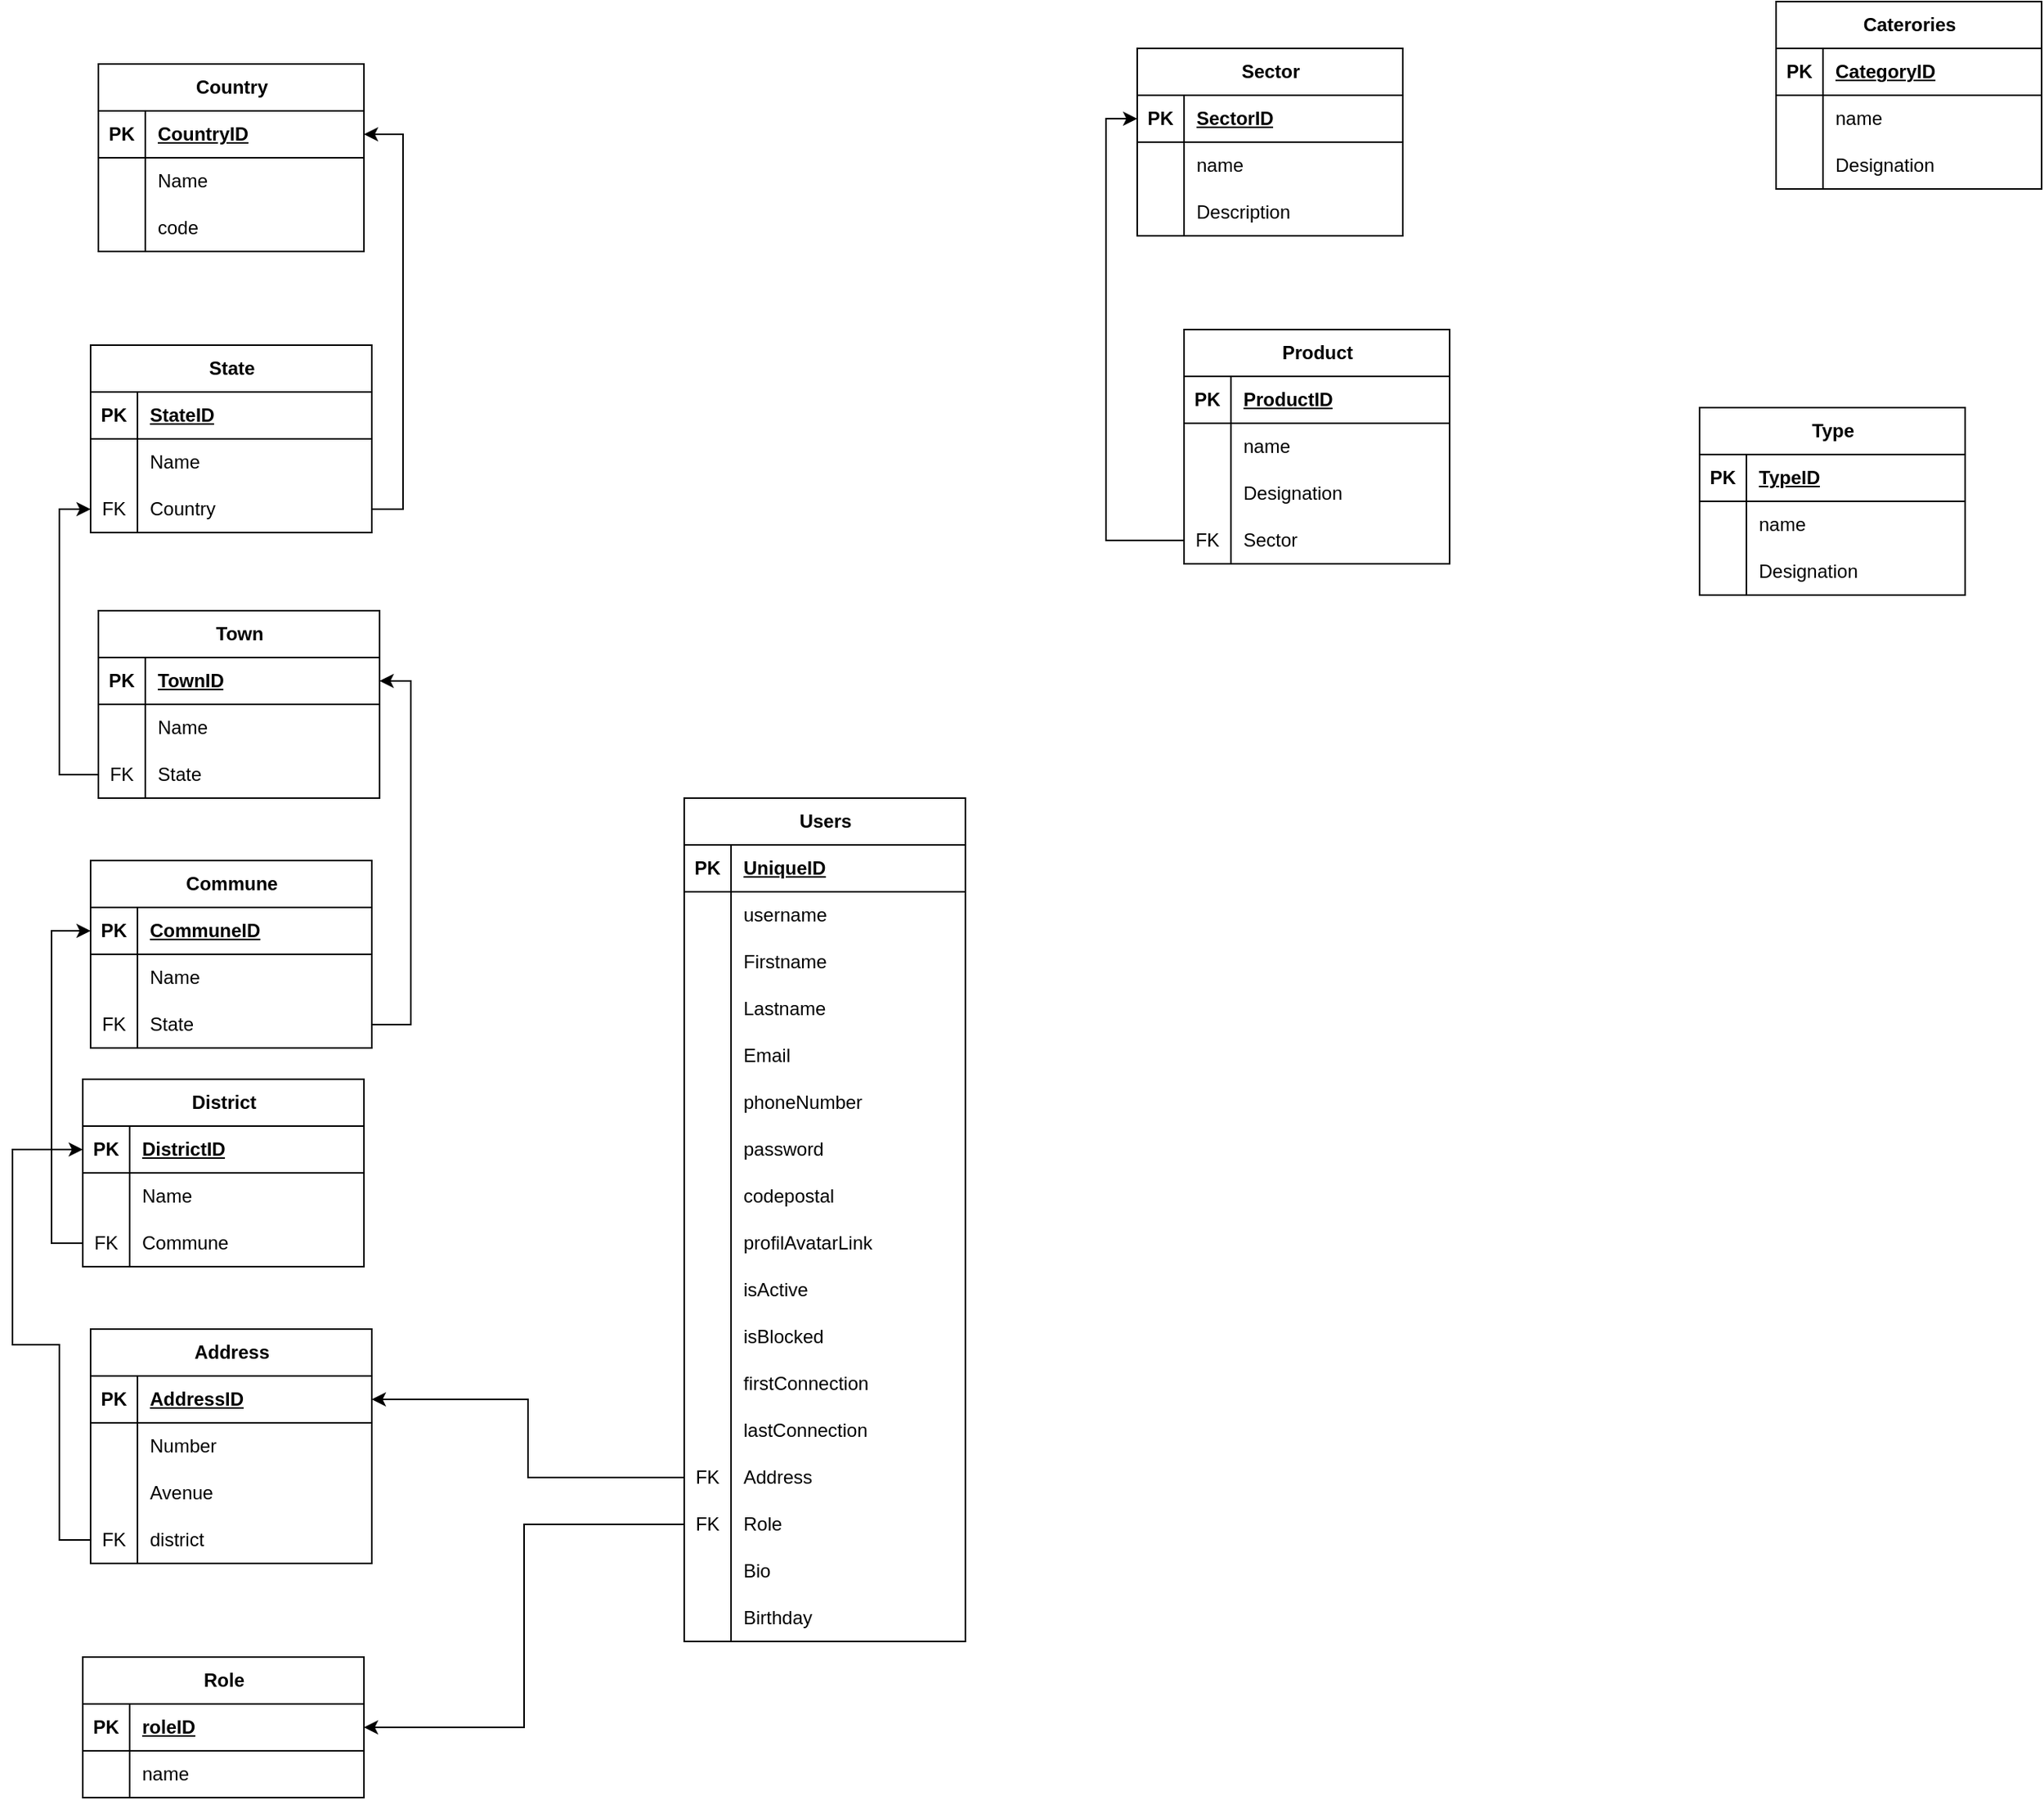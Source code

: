 <mxfile version="22.1.12" type="github">
  <diagram name="Page-1" id="rtUFlgmCZg6gaVqTagTw">
    <mxGraphModel dx="1434" dy="1625" grid="1" gridSize="10" guides="1" tooltips="1" connect="1" arrows="1" fold="1" page="1" pageScale="1" pageWidth="1169" pageHeight="827" math="0" shadow="0">
      <root>
        <mxCell id="0" />
        <mxCell id="1" parent="0" />
        <mxCell id="0Kdqc8ZGxMmMRfWZSK4I-1" value="Users" style="shape=table;startSize=30;container=1;collapsible=1;childLayout=tableLayout;fixedRows=1;rowLines=0;fontStyle=1;align=center;resizeLast=1;html=1;" parent="1" vertex="1">
          <mxGeometry x="470" y="210" width="180" height="540" as="geometry" />
        </mxCell>
        <mxCell id="0Kdqc8ZGxMmMRfWZSK4I-2" value="" style="shape=tableRow;horizontal=0;startSize=0;swimlaneHead=0;swimlaneBody=0;fillColor=none;collapsible=0;dropTarget=0;points=[[0,0.5],[1,0.5]];portConstraint=eastwest;top=0;left=0;right=0;bottom=1;" parent="0Kdqc8ZGxMmMRfWZSK4I-1" vertex="1">
          <mxGeometry y="30" width="180" height="30" as="geometry" />
        </mxCell>
        <mxCell id="0Kdqc8ZGxMmMRfWZSK4I-3" value="PK" style="shape=partialRectangle;connectable=0;fillColor=none;top=0;left=0;bottom=0;right=0;fontStyle=1;overflow=hidden;whiteSpace=wrap;html=1;" parent="0Kdqc8ZGxMmMRfWZSK4I-2" vertex="1">
          <mxGeometry width="30" height="30" as="geometry">
            <mxRectangle width="30" height="30" as="alternateBounds" />
          </mxGeometry>
        </mxCell>
        <mxCell id="0Kdqc8ZGxMmMRfWZSK4I-4" value="UniqueID" style="shape=partialRectangle;connectable=0;fillColor=none;top=0;left=0;bottom=0;right=0;align=left;spacingLeft=6;fontStyle=5;overflow=hidden;whiteSpace=wrap;html=1;" parent="0Kdqc8ZGxMmMRfWZSK4I-2" vertex="1">
          <mxGeometry x="30" width="150" height="30" as="geometry">
            <mxRectangle width="150" height="30" as="alternateBounds" />
          </mxGeometry>
        </mxCell>
        <mxCell id="0Kdqc8ZGxMmMRfWZSK4I-5" value="" style="shape=tableRow;horizontal=0;startSize=0;swimlaneHead=0;swimlaneBody=0;fillColor=none;collapsible=0;dropTarget=0;points=[[0,0.5],[1,0.5]];portConstraint=eastwest;top=0;left=0;right=0;bottom=0;" parent="0Kdqc8ZGxMmMRfWZSK4I-1" vertex="1">
          <mxGeometry y="60" width="180" height="30" as="geometry" />
        </mxCell>
        <mxCell id="0Kdqc8ZGxMmMRfWZSK4I-6" value="" style="shape=partialRectangle;connectable=0;fillColor=none;top=0;left=0;bottom=0;right=0;editable=1;overflow=hidden;whiteSpace=wrap;html=1;" parent="0Kdqc8ZGxMmMRfWZSK4I-5" vertex="1">
          <mxGeometry width="30" height="30" as="geometry">
            <mxRectangle width="30" height="30" as="alternateBounds" />
          </mxGeometry>
        </mxCell>
        <mxCell id="0Kdqc8ZGxMmMRfWZSK4I-7" value="username" style="shape=partialRectangle;connectable=0;fillColor=none;top=0;left=0;bottom=0;right=0;align=left;spacingLeft=6;overflow=hidden;whiteSpace=wrap;html=1;" parent="0Kdqc8ZGxMmMRfWZSK4I-5" vertex="1">
          <mxGeometry x="30" width="150" height="30" as="geometry">
            <mxRectangle width="150" height="30" as="alternateBounds" />
          </mxGeometry>
        </mxCell>
        <mxCell id="0Kdqc8ZGxMmMRfWZSK4I-8" value="" style="shape=tableRow;horizontal=0;startSize=0;swimlaneHead=0;swimlaneBody=0;fillColor=none;collapsible=0;dropTarget=0;points=[[0,0.5],[1,0.5]];portConstraint=eastwest;top=0;left=0;right=0;bottom=0;" parent="0Kdqc8ZGxMmMRfWZSK4I-1" vertex="1">
          <mxGeometry y="90" width="180" height="30" as="geometry" />
        </mxCell>
        <mxCell id="0Kdqc8ZGxMmMRfWZSK4I-9" value="" style="shape=partialRectangle;connectable=0;fillColor=none;top=0;left=0;bottom=0;right=0;editable=1;overflow=hidden;whiteSpace=wrap;html=1;" parent="0Kdqc8ZGxMmMRfWZSK4I-8" vertex="1">
          <mxGeometry width="30" height="30" as="geometry">
            <mxRectangle width="30" height="30" as="alternateBounds" />
          </mxGeometry>
        </mxCell>
        <mxCell id="0Kdqc8ZGxMmMRfWZSK4I-10" value="Firstname" style="shape=partialRectangle;connectable=0;fillColor=none;top=0;left=0;bottom=0;right=0;align=left;spacingLeft=6;overflow=hidden;whiteSpace=wrap;html=1;" parent="0Kdqc8ZGxMmMRfWZSK4I-8" vertex="1">
          <mxGeometry x="30" width="150" height="30" as="geometry">
            <mxRectangle width="150" height="30" as="alternateBounds" />
          </mxGeometry>
        </mxCell>
        <mxCell id="0Kdqc8ZGxMmMRfWZSK4I-11" value="" style="shape=tableRow;horizontal=0;startSize=0;swimlaneHead=0;swimlaneBody=0;fillColor=none;collapsible=0;dropTarget=0;points=[[0,0.5],[1,0.5]];portConstraint=eastwest;top=0;left=0;right=0;bottom=0;" parent="0Kdqc8ZGxMmMRfWZSK4I-1" vertex="1">
          <mxGeometry y="120" width="180" height="30" as="geometry" />
        </mxCell>
        <mxCell id="0Kdqc8ZGxMmMRfWZSK4I-12" value="" style="shape=partialRectangle;connectable=0;fillColor=none;top=0;left=0;bottom=0;right=0;editable=1;overflow=hidden;whiteSpace=wrap;html=1;" parent="0Kdqc8ZGxMmMRfWZSK4I-11" vertex="1">
          <mxGeometry width="30" height="30" as="geometry">
            <mxRectangle width="30" height="30" as="alternateBounds" />
          </mxGeometry>
        </mxCell>
        <mxCell id="0Kdqc8ZGxMmMRfWZSK4I-13" value="Lastname" style="shape=partialRectangle;connectable=0;fillColor=none;top=0;left=0;bottom=0;right=0;align=left;spacingLeft=6;overflow=hidden;whiteSpace=wrap;html=1;" parent="0Kdqc8ZGxMmMRfWZSK4I-11" vertex="1">
          <mxGeometry x="30" width="150" height="30" as="geometry">
            <mxRectangle width="150" height="30" as="alternateBounds" />
          </mxGeometry>
        </mxCell>
        <mxCell id="0Kdqc8ZGxMmMRfWZSK4I-78" value="" style="shape=tableRow;horizontal=0;startSize=0;swimlaneHead=0;swimlaneBody=0;fillColor=none;collapsible=0;dropTarget=0;points=[[0,0.5],[1,0.5]];portConstraint=eastwest;top=0;left=0;right=0;bottom=0;" parent="0Kdqc8ZGxMmMRfWZSK4I-1" vertex="1">
          <mxGeometry y="150" width="180" height="30" as="geometry" />
        </mxCell>
        <mxCell id="0Kdqc8ZGxMmMRfWZSK4I-79" value="" style="shape=partialRectangle;connectable=0;fillColor=none;top=0;left=0;bottom=0;right=0;editable=1;overflow=hidden;whiteSpace=wrap;html=1;" parent="0Kdqc8ZGxMmMRfWZSK4I-78" vertex="1">
          <mxGeometry width="30" height="30" as="geometry">
            <mxRectangle width="30" height="30" as="alternateBounds" />
          </mxGeometry>
        </mxCell>
        <mxCell id="0Kdqc8ZGxMmMRfWZSK4I-80" value="Email" style="shape=partialRectangle;connectable=0;fillColor=none;top=0;left=0;bottom=0;right=0;align=left;spacingLeft=6;overflow=hidden;whiteSpace=wrap;html=1;" parent="0Kdqc8ZGxMmMRfWZSK4I-78" vertex="1">
          <mxGeometry x="30" width="150" height="30" as="geometry">
            <mxRectangle width="150" height="30" as="alternateBounds" />
          </mxGeometry>
        </mxCell>
        <mxCell id="0Kdqc8ZGxMmMRfWZSK4I-81" value="" style="shape=tableRow;horizontal=0;startSize=0;swimlaneHead=0;swimlaneBody=0;fillColor=none;collapsible=0;dropTarget=0;points=[[0,0.5],[1,0.5]];portConstraint=eastwest;top=0;left=0;right=0;bottom=0;" parent="0Kdqc8ZGxMmMRfWZSK4I-1" vertex="1">
          <mxGeometry y="180" width="180" height="30" as="geometry" />
        </mxCell>
        <mxCell id="0Kdqc8ZGxMmMRfWZSK4I-82" value="" style="shape=partialRectangle;connectable=0;fillColor=none;top=0;left=0;bottom=0;right=0;editable=1;overflow=hidden;whiteSpace=wrap;html=1;" parent="0Kdqc8ZGxMmMRfWZSK4I-81" vertex="1">
          <mxGeometry width="30" height="30" as="geometry">
            <mxRectangle width="30" height="30" as="alternateBounds" />
          </mxGeometry>
        </mxCell>
        <mxCell id="0Kdqc8ZGxMmMRfWZSK4I-83" value="phoneNumber" style="shape=partialRectangle;connectable=0;fillColor=none;top=0;left=0;bottom=0;right=0;align=left;spacingLeft=6;overflow=hidden;whiteSpace=wrap;html=1;" parent="0Kdqc8ZGxMmMRfWZSK4I-81" vertex="1">
          <mxGeometry x="30" width="150" height="30" as="geometry">
            <mxRectangle width="150" height="30" as="alternateBounds" />
          </mxGeometry>
        </mxCell>
        <mxCell id="0Kdqc8ZGxMmMRfWZSK4I-84" value="" style="shape=tableRow;horizontal=0;startSize=0;swimlaneHead=0;swimlaneBody=0;fillColor=none;collapsible=0;dropTarget=0;points=[[0,0.5],[1,0.5]];portConstraint=eastwest;top=0;left=0;right=0;bottom=0;" parent="0Kdqc8ZGxMmMRfWZSK4I-1" vertex="1">
          <mxGeometry y="210" width="180" height="30" as="geometry" />
        </mxCell>
        <mxCell id="0Kdqc8ZGxMmMRfWZSK4I-85" value="" style="shape=partialRectangle;connectable=0;fillColor=none;top=0;left=0;bottom=0;right=0;editable=1;overflow=hidden;whiteSpace=wrap;html=1;" parent="0Kdqc8ZGxMmMRfWZSK4I-84" vertex="1">
          <mxGeometry width="30" height="30" as="geometry">
            <mxRectangle width="30" height="30" as="alternateBounds" />
          </mxGeometry>
        </mxCell>
        <mxCell id="0Kdqc8ZGxMmMRfWZSK4I-86" value="password" style="shape=partialRectangle;connectable=0;fillColor=none;top=0;left=0;bottom=0;right=0;align=left;spacingLeft=6;overflow=hidden;whiteSpace=wrap;html=1;" parent="0Kdqc8ZGxMmMRfWZSK4I-84" vertex="1">
          <mxGeometry x="30" width="150" height="30" as="geometry">
            <mxRectangle width="150" height="30" as="alternateBounds" />
          </mxGeometry>
        </mxCell>
        <mxCell id="0Kdqc8ZGxMmMRfWZSK4I-87" value="" style="shape=tableRow;horizontal=0;startSize=0;swimlaneHead=0;swimlaneBody=0;fillColor=none;collapsible=0;dropTarget=0;points=[[0,0.5],[1,0.5]];portConstraint=eastwest;top=0;left=0;right=0;bottom=0;" parent="0Kdqc8ZGxMmMRfWZSK4I-1" vertex="1">
          <mxGeometry y="240" width="180" height="30" as="geometry" />
        </mxCell>
        <mxCell id="0Kdqc8ZGxMmMRfWZSK4I-88" value="" style="shape=partialRectangle;connectable=0;fillColor=none;top=0;left=0;bottom=0;right=0;editable=1;overflow=hidden;whiteSpace=wrap;html=1;" parent="0Kdqc8ZGxMmMRfWZSK4I-87" vertex="1">
          <mxGeometry width="30" height="30" as="geometry">
            <mxRectangle width="30" height="30" as="alternateBounds" />
          </mxGeometry>
        </mxCell>
        <mxCell id="0Kdqc8ZGxMmMRfWZSK4I-89" value="codepostal" style="shape=partialRectangle;connectable=0;fillColor=none;top=0;left=0;bottom=0;right=0;align=left;spacingLeft=6;overflow=hidden;whiteSpace=wrap;html=1;" parent="0Kdqc8ZGxMmMRfWZSK4I-87" vertex="1">
          <mxGeometry x="30" width="150" height="30" as="geometry">
            <mxRectangle width="150" height="30" as="alternateBounds" />
          </mxGeometry>
        </mxCell>
        <mxCell id="0Kdqc8ZGxMmMRfWZSK4I-90" value="" style="shape=tableRow;horizontal=0;startSize=0;swimlaneHead=0;swimlaneBody=0;fillColor=none;collapsible=0;dropTarget=0;points=[[0,0.5],[1,0.5]];portConstraint=eastwest;top=0;left=0;right=0;bottom=0;" parent="0Kdqc8ZGxMmMRfWZSK4I-1" vertex="1">
          <mxGeometry y="270" width="180" height="30" as="geometry" />
        </mxCell>
        <mxCell id="0Kdqc8ZGxMmMRfWZSK4I-91" value="" style="shape=partialRectangle;connectable=0;fillColor=none;top=0;left=0;bottom=0;right=0;editable=1;overflow=hidden;whiteSpace=wrap;html=1;" parent="0Kdqc8ZGxMmMRfWZSK4I-90" vertex="1">
          <mxGeometry width="30" height="30" as="geometry">
            <mxRectangle width="30" height="30" as="alternateBounds" />
          </mxGeometry>
        </mxCell>
        <mxCell id="0Kdqc8ZGxMmMRfWZSK4I-92" value="profilAvatarLink" style="shape=partialRectangle;connectable=0;fillColor=none;top=0;left=0;bottom=0;right=0;align=left;spacingLeft=6;overflow=hidden;whiteSpace=wrap;html=1;" parent="0Kdqc8ZGxMmMRfWZSK4I-90" vertex="1">
          <mxGeometry x="30" width="150" height="30" as="geometry">
            <mxRectangle width="150" height="30" as="alternateBounds" />
          </mxGeometry>
        </mxCell>
        <mxCell id="0Kdqc8ZGxMmMRfWZSK4I-93" value="" style="shape=tableRow;horizontal=0;startSize=0;swimlaneHead=0;swimlaneBody=0;fillColor=none;collapsible=0;dropTarget=0;points=[[0,0.5],[1,0.5]];portConstraint=eastwest;top=0;left=0;right=0;bottom=0;" parent="0Kdqc8ZGxMmMRfWZSK4I-1" vertex="1">
          <mxGeometry y="300" width="180" height="30" as="geometry" />
        </mxCell>
        <mxCell id="0Kdqc8ZGxMmMRfWZSK4I-94" value="" style="shape=partialRectangle;connectable=0;fillColor=none;top=0;left=0;bottom=0;right=0;editable=1;overflow=hidden;whiteSpace=wrap;html=1;" parent="0Kdqc8ZGxMmMRfWZSK4I-93" vertex="1">
          <mxGeometry width="30" height="30" as="geometry">
            <mxRectangle width="30" height="30" as="alternateBounds" />
          </mxGeometry>
        </mxCell>
        <mxCell id="0Kdqc8ZGxMmMRfWZSK4I-95" value="isActive" style="shape=partialRectangle;connectable=0;fillColor=none;top=0;left=0;bottom=0;right=0;align=left;spacingLeft=6;overflow=hidden;whiteSpace=wrap;html=1;" parent="0Kdqc8ZGxMmMRfWZSK4I-93" vertex="1">
          <mxGeometry x="30" width="150" height="30" as="geometry">
            <mxRectangle width="150" height="30" as="alternateBounds" />
          </mxGeometry>
        </mxCell>
        <mxCell id="0Kdqc8ZGxMmMRfWZSK4I-96" value="" style="shape=tableRow;horizontal=0;startSize=0;swimlaneHead=0;swimlaneBody=0;fillColor=none;collapsible=0;dropTarget=0;points=[[0,0.5],[1,0.5]];portConstraint=eastwest;top=0;left=0;right=0;bottom=0;" parent="0Kdqc8ZGxMmMRfWZSK4I-1" vertex="1">
          <mxGeometry y="330" width="180" height="30" as="geometry" />
        </mxCell>
        <mxCell id="0Kdqc8ZGxMmMRfWZSK4I-97" value="" style="shape=partialRectangle;connectable=0;fillColor=none;top=0;left=0;bottom=0;right=0;editable=1;overflow=hidden;whiteSpace=wrap;html=1;" parent="0Kdqc8ZGxMmMRfWZSK4I-96" vertex="1">
          <mxGeometry width="30" height="30" as="geometry">
            <mxRectangle width="30" height="30" as="alternateBounds" />
          </mxGeometry>
        </mxCell>
        <mxCell id="0Kdqc8ZGxMmMRfWZSK4I-98" value="isBlocked" style="shape=partialRectangle;connectable=0;fillColor=none;top=0;left=0;bottom=0;right=0;align=left;spacingLeft=6;overflow=hidden;whiteSpace=wrap;html=1;" parent="0Kdqc8ZGxMmMRfWZSK4I-96" vertex="1">
          <mxGeometry x="30" width="150" height="30" as="geometry">
            <mxRectangle width="150" height="30" as="alternateBounds" />
          </mxGeometry>
        </mxCell>
        <mxCell id="0Kdqc8ZGxMmMRfWZSK4I-99" value="" style="shape=tableRow;horizontal=0;startSize=0;swimlaneHead=0;swimlaneBody=0;fillColor=none;collapsible=0;dropTarget=0;points=[[0,0.5],[1,0.5]];portConstraint=eastwest;top=0;left=0;right=0;bottom=0;" parent="0Kdqc8ZGxMmMRfWZSK4I-1" vertex="1">
          <mxGeometry y="360" width="180" height="30" as="geometry" />
        </mxCell>
        <mxCell id="0Kdqc8ZGxMmMRfWZSK4I-100" value="" style="shape=partialRectangle;connectable=0;fillColor=none;top=0;left=0;bottom=0;right=0;editable=1;overflow=hidden;whiteSpace=wrap;html=1;" parent="0Kdqc8ZGxMmMRfWZSK4I-99" vertex="1">
          <mxGeometry width="30" height="30" as="geometry">
            <mxRectangle width="30" height="30" as="alternateBounds" />
          </mxGeometry>
        </mxCell>
        <mxCell id="0Kdqc8ZGxMmMRfWZSK4I-101" value="firstConnection" style="shape=partialRectangle;connectable=0;fillColor=none;top=0;left=0;bottom=0;right=0;align=left;spacingLeft=6;overflow=hidden;whiteSpace=wrap;html=1;" parent="0Kdqc8ZGxMmMRfWZSK4I-99" vertex="1">
          <mxGeometry x="30" width="150" height="30" as="geometry">
            <mxRectangle width="150" height="30" as="alternateBounds" />
          </mxGeometry>
        </mxCell>
        <mxCell id="0Kdqc8ZGxMmMRfWZSK4I-118" value="" style="shape=tableRow;horizontal=0;startSize=0;swimlaneHead=0;swimlaneBody=0;fillColor=none;collapsible=0;dropTarget=0;points=[[0,0.5],[1,0.5]];portConstraint=eastwest;top=0;left=0;right=0;bottom=0;" parent="0Kdqc8ZGxMmMRfWZSK4I-1" vertex="1">
          <mxGeometry y="390" width="180" height="30" as="geometry" />
        </mxCell>
        <mxCell id="0Kdqc8ZGxMmMRfWZSK4I-119" value="" style="shape=partialRectangle;connectable=0;fillColor=none;top=0;left=0;bottom=0;right=0;editable=1;overflow=hidden;whiteSpace=wrap;html=1;" parent="0Kdqc8ZGxMmMRfWZSK4I-118" vertex="1">
          <mxGeometry width="30" height="30" as="geometry">
            <mxRectangle width="30" height="30" as="alternateBounds" />
          </mxGeometry>
        </mxCell>
        <mxCell id="0Kdqc8ZGxMmMRfWZSK4I-120" value="lastConnection" style="shape=partialRectangle;connectable=0;fillColor=none;top=0;left=0;bottom=0;right=0;align=left;spacingLeft=6;overflow=hidden;whiteSpace=wrap;html=1;" parent="0Kdqc8ZGxMmMRfWZSK4I-118" vertex="1">
          <mxGeometry x="30" width="150" height="30" as="geometry">
            <mxRectangle width="150" height="30" as="alternateBounds" />
          </mxGeometry>
        </mxCell>
        <mxCell id="0Kdqc8ZGxMmMRfWZSK4I-121" value="" style="shape=tableRow;horizontal=0;startSize=0;swimlaneHead=0;swimlaneBody=0;fillColor=none;collapsible=0;dropTarget=0;points=[[0,0.5],[1,0.5]];portConstraint=eastwest;top=0;left=0;right=0;bottom=0;" parent="0Kdqc8ZGxMmMRfWZSK4I-1" vertex="1">
          <mxGeometry y="420" width="180" height="30" as="geometry" />
        </mxCell>
        <mxCell id="0Kdqc8ZGxMmMRfWZSK4I-122" value="FK" style="shape=partialRectangle;connectable=0;fillColor=none;top=0;left=0;bottom=0;right=0;editable=1;overflow=hidden;whiteSpace=wrap;html=1;" parent="0Kdqc8ZGxMmMRfWZSK4I-121" vertex="1">
          <mxGeometry width="30" height="30" as="geometry">
            <mxRectangle width="30" height="30" as="alternateBounds" />
          </mxGeometry>
        </mxCell>
        <mxCell id="0Kdqc8ZGxMmMRfWZSK4I-123" value="Address" style="shape=partialRectangle;connectable=0;fillColor=none;top=0;left=0;bottom=0;right=0;align=left;spacingLeft=6;overflow=hidden;whiteSpace=wrap;html=1;" parent="0Kdqc8ZGxMmMRfWZSK4I-121" vertex="1">
          <mxGeometry x="30" width="150" height="30" as="geometry">
            <mxRectangle width="150" height="30" as="alternateBounds" />
          </mxGeometry>
        </mxCell>
        <mxCell id="0Kdqc8ZGxMmMRfWZSK4I-124" value="" style="shape=tableRow;horizontal=0;startSize=0;swimlaneHead=0;swimlaneBody=0;fillColor=none;collapsible=0;dropTarget=0;points=[[0,0.5],[1,0.5]];portConstraint=eastwest;top=0;left=0;right=0;bottom=0;" parent="0Kdqc8ZGxMmMRfWZSK4I-1" vertex="1">
          <mxGeometry y="450" width="180" height="30" as="geometry" />
        </mxCell>
        <mxCell id="0Kdqc8ZGxMmMRfWZSK4I-125" value="FK" style="shape=partialRectangle;connectable=0;fillColor=none;top=0;left=0;bottom=0;right=0;editable=1;overflow=hidden;whiteSpace=wrap;html=1;" parent="0Kdqc8ZGxMmMRfWZSK4I-124" vertex="1">
          <mxGeometry width="30" height="30" as="geometry">
            <mxRectangle width="30" height="30" as="alternateBounds" />
          </mxGeometry>
        </mxCell>
        <mxCell id="0Kdqc8ZGxMmMRfWZSK4I-126" value="Role" style="shape=partialRectangle;connectable=0;fillColor=none;top=0;left=0;bottom=0;right=0;align=left;spacingLeft=6;overflow=hidden;whiteSpace=wrap;html=1;" parent="0Kdqc8ZGxMmMRfWZSK4I-124" vertex="1">
          <mxGeometry x="30" width="150" height="30" as="geometry">
            <mxRectangle width="150" height="30" as="alternateBounds" />
          </mxGeometry>
        </mxCell>
        <mxCell id="Ry_PjDvYbBN7yItMOPR0-5" value="" style="shape=tableRow;horizontal=0;startSize=0;swimlaneHead=0;swimlaneBody=0;fillColor=none;collapsible=0;dropTarget=0;points=[[0,0.5],[1,0.5]];portConstraint=eastwest;top=0;left=0;right=0;bottom=0;" parent="0Kdqc8ZGxMmMRfWZSK4I-1" vertex="1">
          <mxGeometry y="480" width="180" height="30" as="geometry" />
        </mxCell>
        <mxCell id="Ry_PjDvYbBN7yItMOPR0-6" value="" style="shape=partialRectangle;connectable=0;fillColor=none;top=0;left=0;bottom=0;right=0;editable=1;overflow=hidden;whiteSpace=wrap;html=1;" parent="Ry_PjDvYbBN7yItMOPR0-5" vertex="1">
          <mxGeometry width="30" height="30" as="geometry">
            <mxRectangle width="30" height="30" as="alternateBounds" />
          </mxGeometry>
        </mxCell>
        <mxCell id="Ry_PjDvYbBN7yItMOPR0-7" value="Bio" style="shape=partialRectangle;connectable=0;fillColor=none;top=0;left=0;bottom=0;right=0;align=left;spacingLeft=6;overflow=hidden;whiteSpace=wrap;html=1;" parent="Ry_PjDvYbBN7yItMOPR0-5" vertex="1">
          <mxGeometry x="30" width="150" height="30" as="geometry">
            <mxRectangle width="150" height="30" as="alternateBounds" />
          </mxGeometry>
        </mxCell>
        <mxCell id="Ry_PjDvYbBN7yItMOPR0-8" value="" style="shape=tableRow;horizontal=0;startSize=0;swimlaneHead=0;swimlaneBody=0;fillColor=none;collapsible=0;dropTarget=0;points=[[0,0.5],[1,0.5]];portConstraint=eastwest;top=0;left=0;right=0;bottom=0;" parent="0Kdqc8ZGxMmMRfWZSK4I-1" vertex="1">
          <mxGeometry y="510" width="180" height="30" as="geometry" />
        </mxCell>
        <mxCell id="Ry_PjDvYbBN7yItMOPR0-9" value="" style="shape=partialRectangle;connectable=0;fillColor=none;top=0;left=0;bottom=0;right=0;editable=1;overflow=hidden;whiteSpace=wrap;html=1;" parent="Ry_PjDvYbBN7yItMOPR0-8" vertex="1">
          <mxGeometry width="30" height="30" as="geometry">
            <mxRectangle width="30" height="30" as="alternateBounds" />
          </mxGeometry>
        </mxCell>
        <mxCell id="Ry_PjDvYbBN7yItMOPR0-10" value="Birthday" style="shape=partialRectangle;connectable=0;fillColor=none;top=0;left=0;bottom=0;right=0;align=left;spacingLeft=6;overflow=hidden;whiteSpace=wrap;html=1;" parent="Ry_PjDvYbBN7yItMOPR0-8" vertex="1">
          <mxGeometry x="30" width="150" height="30" as="geometry">
            <mxRectangle width="150" height="30" as="alternateBounds" />
          </mxGeometry>
        </mxCell>
        <mxCell id="0Kdqc8ZGxMmMRfWZSK4I-14" value="Town" style="shape=table;startSize=30;container=1;collapsible=1;childLayout=tableLayout;fixedRows=1;rowLines=0;fontStyle=1;align=center;resizeLast=1;html=1;" parent="1" vertex="1">
          <mxGeometry x="95" y="90" width="180" height="120" as="geometry" />
        </mxCell>
        <mxCell id="0Kdqc8ZGxMmMRfWZSK4I-15" value="" style="shape=tableRow;horizontal=0;startSize=0;swimlaneHead=0;swimlaneBody=0;fillColor=none;collapsible=0;dropTarget=0;points=[[0,0.5],[1,0.5]];portConstraint=eastwest;top=0;left=0;right=0;bottom=1;" parent="0Kdqc8ZGxMmMRfWZSK4I-14" vertex="1">
          <mxGeometry y="30" width="180" height="30" as="geometry" />
        </mxCell>
        <mxCell id="0Kdqc8ZGxMmMRfWZSK4I-16" value="PK" style="shape=partialRectangle;connectable=0;fillColor=none;top=0;left=0;bottom=0;right=0;fontStyle=1;overflow=hidden;whiteSpace=wrap;html=1;" parent="0Kdqc8ZGxMmMRfWZSK4I-15" vertex="1">
          <mxGeometry width="30" height="30" as="geometry">
            <mxRectangle width="30" height="30" as="alternateBounds" />
          </mxGeometry>
        </mxCell>
        <mxCell id="0Kdqc8ZGxMmMRfWZSK4I-17" value="TownID" style="shape=partialRectangle;connectable=0;fillColor=none;top=0;left=0;bottom=0;right=0;align=left;spacingLeft=6;fontStyle=5;overflow=hidden;whiteSpace=wrap;html=1;" parent="0Kdqc8ZGxMmMRfWZSK4I-15" vertex="1">
          <mxGeometry x="30" width="150" height="30" as="geometry">
            <mxRectangle width="150" height="30" as="alternateBounds" />
          </mxGeometry>
        </mxCell>
        <mxCell id="0Kdqc8ZGxMmMRfWZSK4I-18" value="" style="shape=tableRow;horizontal=0;startSize=0;swimlaneHead=0;swimlaneBody=0;fillColor=none;collapsible=0;dropTarget=0;points=[[0,0.5],[1,0.5]];portConstraint=eastwest;top=0;left=0;right=0;bottom=0;" parent="0Kdqc8ZGxMmMRfWZSK4I-14" vertex="1">
          <mxGeometry y="60" width="180" height="30" as="geometry" />
        </mxCell>
        <mxCell id="0Kdqc8ZGxMmMRfWZSK4I-19" value="" style="shape=partialRectangle;connectable=0;fillColor=none;top=0;left=0;bottom=0;right=0;editable=1;overflow=hidden;whiteSpace=wrap;html=1;" parent="0Kdqc8ZGxMmMRfWZSK4I-18" vertex="1">
          <mxGeometry width="30" height="30" as="geometry">
            <mxRectangle width="30" height="30" as="alternateBounds" />
          </mxGeometry>
        </mxCell>
        <mxCell id="0Kdqc8ZGxMmMRfWZSK4I-20" value="Name" style="shape=partialRectangle;connectable=0;fillColor=none;top=0;left=0;bottom=0;right=0;align=left;spacingLeft=6;overflow=hidden;whiteSpace=wrap;html=1;" parent="0Kdqc8ZGxMmMRfWZSK4I-18" vertex="1">
          <mxGeometry x="30" width="150" height="30" as="geometry">
            <mxRectangle width="150" height="30" as="alternateBounds" />
          </mxGeometry>
        </mxCell>
        <mxCell id="0Kdqc8ZGxMmMRfWZSK4I-21" value="" style="shape=tableRow;horizontal=0;startSize=0;swimlaneHead=0;swimlaneBody=0;fillColor=none;collapsible=0;dropTarget=0;points=[[0,0.5],[1,0.5]];portConstraint=eastwest;top=0;left=0;right=0;bottom=0;" parent="0Kdqc8ZGxMmMRfWZSK4I-14" vertex="1">
          <mxGeometry y="90" width="180" height="30" as="geometry" />
        </mxCell>
        <mxCell id="0Kdqc8ZGxMmMRfWZSK4I-22" value="FK" style="shape=partialRectangle;connectable=0;fillColor=none;top=0;left=0;bottom=0;right=0;editable=1;overflow=hidden;whiteSpace=wrap;html=1;" parent="0Kdqc8ZGxMmMRfWZSK4I-21" vertex="1">
          <mxGeometry width="30" height="30" as="geometry">
            <mxRectangle width="30" height="30" as="alternateBounds" />
          </mxGeometry>
        </mxCell>
        <mxCell id="0Kdqc8ZGxMmMRfWZSK4I-23" value="State" style="shape=partialRectangle;connectable=0;fillColor=none;top=0;left=0;bottom=0;right=0;align=left;spacingLeft=6;overflow=hidden;whiteSpace=wrap;html=1;" parent="0Kdqc8ZGxMmMRfWZSK4I-21" vertex="1">
          <mxGeometry x="30" width="150" height="30" as="geometry">
            <mxRectangle width="150" height="30" as="alternateBounds" />
          </mxGeometry>
        </mxCell>
        <mxCell id="0Kdqc8ZGxMmMRfWZSK4I-27" value="State" style="shape=table;startSize=30;container=1;collapsible=1;childLayout=tableLayout;fixedRows=1;rowLines=0;fontStyle=1;align=center;resizeLast=1;html=1;" parent="1" vertex="1">
          <mxGeometry x="90" y="-80" width="180" height="120" as="geometry" />
        </mxCell>
        <mxCell id="0Kdqc8ZGxMmMRfWZSK4I-28" value="" style="shape=tableRow;horizontal=0;startSize=0;swimlaneHead=0;swimlaneBody=0;fillColor=none;collapsible=0;dropTarget=0;points=[[0,0.5],[1,0.5]];portConstraint=eastwest;top=0;left=0;right=0;bottom=1;" parent="0Kdqc8ZGxMmMRfWZSK4I-27" vertex="1">
          <mxGeometry y="30" width="180" height="30" as="geometry" />
        </mxCell>
        <mxCell id="0Kdqc8ZGxMmMRfWZSK4I-29" value="PK" style="shape=partialRectangle;connectable=0;fillColor=none;top=0;left=0;bottom=0;right=0;fontStyle=1;overflow=hidden;whiteSpace=wrap;html=1;" parent="0Kdqc8ZGxMmMRfWZSK4I-28" vertex="1">
          <mxGeometry width="30" height="30" as="geometry">
            <mxRectangle width="30" height="30" as="alternateBounds" />
          </mxGeometry>
        </mxCell>
        <mxCell id="0Kdqc8ZGxMmMRfWZSK4I-30" value="StateID" style="shape=partialRectangle;connectable=0;fillColor=none;top=0;left=0;bottom=0;right=0;align=left;spacingLeft=6;fontStyle=5;overflow=hidden;whiteSpace=wrap;html=1;" parent="0Kdqc8ZGxMmMRfWZSK4I-28" vertex="1">
          <mxGeometry x="30" width="150" height="30" as="geometry">
            <mxRectangle width="150" height="30" as="alternateBounds" />
          </mxGeometry>
        </mxCell>
        <mxCell id="0Kdqc8ZGxMmMRfWZSK4I-31" value="" style="shape=tableRow;horizontal=0;startSize=0;swimlaneHead=0;swimlaneBody=0;fillColor=none;collapsible=0;dropTarget=0;points=[[0,0.5],[1,0.5]];portConstraint=eastwest;top=0;left=0;right=0;bottom=0;" parent="0Kdqc8ZGxMmMRfWZSK4I-27" vertex="1">
          <mxGeometry y="60" width="180" height="30" as="geometry" />
        </mxCell>
        <mxCell id="0Kdqc8ZGxMmMRfWZSK4I-32" value="" style="shape=partialRectangle;connectable=0;fillColor=none;top=0;left=0;bottom=0;right=0;editable=1;overflow=hidden;whiteSpace=wrap;html=1;" parent="0Kdqc8ZGxMmMRfWZSK4I-31" vertex="1">
          <mxGeometry width="30" height="30" as="geometry">
            <mxRectangle width="30" height="30" as="alternateBounds" />
          </mxGeometry>
        </mxCell>
        <mxCell id="0Kdqc8ZGxMmMRfWZSK4I-33" value="Name" style="shape=partialRectangle;connectable=0;fillColor=none;top=0;left=0;bottom=0;right=0;align=left;spacingLeft=6;overflow=hidden;whiteSpace=wrap;html=1;" parent="0Kdqc8ZGxMmMRfWZSK4I-31" vertex="1">
          <mxGeometry x="30" width="150" height="30" as="geometry">
            <mxRectangle width="150" height="30" as="alternateBounds" />
          </mxGeometry>
        </mxCell>
        <mxCell id="0Kdqc8ZGxMmMRfWZSK4I-34" value="" style="shape=tableRow;horizontal=0;startSize=0;swimlaneHead=0;swimlaneBody=0;fillColor=none;collapsible=0;dropTarget=0;points=[[0,0.5],[1,0.5]];portConstraint=eastwest;top=0;left=0;right=0;bottom=0;" parent="0Kdqc8ZGxMmMRfWZSK4I-27" vertex="1">
          <mxGeometry y="90" width="180" height="30" as="geometry" />
        </mxCell>
        <mxCell id="0Kdqc8ZGxMmMRfWZSK4I-35" value="FK" style="shape=partialRectangle;connectable=0;fillColor=none;top=0;left=0;bottom=0;right=0;editable=1;overflow=hidden;whiteSpace=wrap;html=1;" parent="0Kdqc8ZGxMmMRfWZSK4I-34" vertex="1">
          <mxGeometry width="30" height="30" as="geometry">
            <mxRectangle width="30" height="30" as="alternateBounds" />
          </mxGeometry>
        </mxCell>
        <mxCell id="0Kdqc8ZGxMmMRfWZSK4I-36" value="Country" style="shape=partialRectangle;connectable=0;fillColor=none;top=0;left=0;bottom=0;right=0;align=left;spacingLeft=6;overflow=hidden;whiteSpace=wrap;html=1;" parent="0Kdqc8ZGxMmMRfWZSK4I-34" vertex="1">
          <mxGeometry x="30" width="150" height="30" as="geometry">
            <mxRectangle width="150" height="30" as="alternateBounds" />
          </mxGeometry>
        </mxCell>
        <mxCell id="0Kdqc8ZGxMmMRfWZSK4I-37" value="Country" style="shape=table;startSize=30;container=1;collapsible=1;childLayout=tableLayout;fixedRows=1;rowLines=0;fontStyle=1;align=center;resizeLast=1;html=1;" parent="1" vertex="1">
          <mxGeometry x="95" y="-260" width="170" height="120" as="geometry" />
        </mxCell>
        <mxCell id="0Kdqc8ZGxMmMRfWZSK4I-38" value="" style="shape=tableRow;horizontal=0;startSize=0;swimlaneHead=0;swimlaneBody=0;fillColor=none;collapsible=0;dropTarget=0;points=[[0,0.5],[1,0.5]];portConstraint=eastwest;top=0;left=0;right=0;bottom=1;" parent="0Kdqc8ZGxMmMRfWZSK4I-37" vertex="1">
          <mxGeometry y="30" width="170" height="30" as="geometry" />
        </mxCell>
        <mxCell id="0Kdqc8ZGxMmMRfWZSK4I-39" value="PK" style="shape=partialRectangle;connectable=0;fillColor=none;top=0;left=0;bottom=0;right=0;fontStyle=1;overflow=hidden;whiteSpace=wrap;html=1;" parent="0Kdqc8ZGxMmMRfWZSK4I-38" vertex="1">
          <mxGeometry width="30" height="30" as="geometry">
            <mxRectangle width="30" height="30" as="alternateBounds" />
          </mxGeometry>
        </mxCell>
        <mxCell id="0Kdqc8ZGxMmMRfWZSK4I-40" value="CountryID" style="shape=partialRectangle;connectable=0;fillColor=none;top=0;left=0;bottom=0;right=0;align=left;spacingLeft=6;fontStyle=5;overflow=hidden;whiteSpace=wrap;html=1;" parent="0Kdqc8ZGxMmMRfWZSK4I-38" vertex="1">
          <mxGeometry x="30" width="140" height="30" as="geometry">
            <mxRectangle width="140" height="30" as="alternateBounds" />
          </mxGeometry>
        </mxCell>
        <mxCell id="0Kdqc8ZGxMmMRfWZSK4I-41" value="" style="shape=tableRow;horizontal=0;startSize=0;swimlaneHead=0;swimlaneBody=0;fillColor=none;collapsible=0;dropTarget=0;points=[[0,0.5],[1,0.5]];portConstraint=eastwest;top=0;left=0;right=0;bottom=0;" parent="0Kdqc8ZGxMmMRfWZSK4I-37" vertex="1">
          <mxGeometry y="60" width="170" height="30" as="geometry" />
        </mxCell>
        <mxCell id="0Kdqc8ZGxMmMRfWZSK4I-42" value="" style="shape=partialRectangle;connectable=0;fillColor=none;top=0;left=0;bottom=0;right=0;editable=1;overflow=hidden;whiteSpace=wrap;html=1;" parent="0Kdqc8ZGxMmMRfWZSK4I-41" vertex="1">
          <mxGeometry width="30" height="30" as="geometry">
            <mxRectangle width="30" height="30" as="alternateBounds" />
          </mxGeometry>
        </mxCell>
        <mxCell id="0Kdqc8ZGxMmMRfWZSK4I-43" value="Name" style="shape=partialRectangle;connectable=0;fillColor=none;top=0;left=0;bottom=0;right=0;align=left;spacingLeft=6;overflow=hidden;whiteSpace=wrap;html=1;" parent="0Kdqc8ZGxMmMRfWZSK4I-41" vertex="1">
          <mxGeometry x="30" width="140" height="30" as="geometry">
            <mxRectangle width="140" height="30" as="alternateBounds" />
          </mxGeometry>
        </mxCell>
        <mxCell id="Ry_PjDvYbBN7yItMOPR0-1" value="" style="shape=tableRow;horizontal=0;startSize=0;swimlaneHead=0;swimlaneBody=0;fillColor=none;collapsible=0;dropTarget=0;points=[[0,0.5],[1,0.5]];portConstraint=eastwest;top=0;left=0;right=0;bottom=0;" parent="0Kdqc8ZGxMmMRfWZSK4I-37" vertex="1">
          <mxGeometry y="90" width="170" height="30" as="geometry" />
        </mxCell>
        <mxCell id="Ry_PjDvYbBN7yItMOPR0-2" value="" style="shape=partialRectangle;connectable=0;fillColor=none;top=0;left=0;bottom=0;right=0;editable=1;overflow=hidden;whiteSpace=wrap;html=1;" parent="Ry_PjDvYbBN7yItMOPR0-1" vertex="1">
          <mxGeometry width="30" height="30" as="geometry">
            <mxRectangle width="30" height="30" as="alternateBounds" />
          </mxGeometry>
        </mxCell>
        <mxCell id="Ry_PjDvYbBN7yItMOPR0-3" value="code" style="shape=partialRectangle;connectable=0;fillColor=none;top=0;left=0;bottom=0;right=0;align=left;spacingLeft=6;overflow=hidden;whiteSpace=wrap;html=1;" parent="Ry_PjDvYbBN7yItMOPR0-1" vertex="1">
          <mxGeometry x="30" width="140" height="30" as="geometry">
            <mxRectangle width="140" height="30" as="alternateBounds" />
          </mxGeometry>
        </mxCell>
        <mxCell id="0Kdqc8ZGxMmMRfWZSK4I-47" style="edgeStyle=orthogonalEdgeStyle;rounded=0;orthogonalLoop=1;jettySize=auto;html=1;exitX=1;exitY=0.5;exitDx=0;exitDy=0;entryX=1;entryY=0.5;entryDx=0;entryDy=0;" parent="1" source="0Kdqc8ZGxMmMRfWZSK4I-34" target="0Kdqc8ZGxMmMRfWZSK4I-38" edge="1">
          <mxGeometry relative="1" as="geometry">
            <mxPoint x="360" y="10" as="targetPoint" />
          </mxGeometry>
        </mxCell>
        <mxCell id="0Kdqc8ZGxMmMRfWZSK4I-48" style="edgeStyle=orthogonalEdgeStyle;rounded=0;orthogonalLoop=1;jettySize=auto;html=1;exitX=0;exitY=0.5;exitDx=0;exitDy=0;entryX=0;entryY=0.5;entryDx=0;entryDy=0;" parent="1" source="0Kdqc8ZGxMmMRfWZSK4I-21" target="0Kdqc8ZGxMmMRfWZSK4I-34" edge="1">
          <mxGeometry relative="1" as="geometry">
            <mxPoint x="60" y="90" as="targetPoint" />
          </mxGeometry>
        </mxCell>
        <mxCell id="0Kdqc8ZGxMmMRfWZSK4I-49" value="Commune" style="shape=table;startSize=30;container=1;collapsible=1;childLayout=tableLayout;fixedRows=1;rowLines=0;fontStyle=1;align=center;resizeLast=1;html=1;" parent="1" vertex="1">
          <mxGeometry x="90" y="250" width="180" height="120" as="geometry" />
        </mxCell>
        <mxCell id="0Kdqc8ZGxMmMRfWZSK4I-50" value="" style="shape=tableRow;horizontal=0;startSize=0;swimlaneHead=0;swimlaneBody=0;fillColor=none;collapsible=0;dropTarget=0;points=[[0,0.5],[1,0.5]];portConstraint=eastwest;top=0;left=0;right=0;bottom=1;" parent="0Kdqc8ZGxMmMRfWZSK4I-49" vertex="1">
          <mxGeometry y="30" width="180" height="30" as="geometry" />
        </mxCell>
        <mxCell id="0Kdqc8ZGxMmMRfWZSK4I-51" value="PK" style="shape=partialRectangle;connectable=0;fillColor=none;top=0;left=0;bottom=0;right=0;fontStyle=1;overflow=hidden;whiteSpace=wrap;html=1;" parent="0Kdqc8ZGxMmMRfWZSK4I-50" vertex="1">
          <mxGeometry width="30" height="30" as="geometry">
            <mxRectangle width="30" height="30" as="alternateBounds" />
          </mxGeometry>
        </mxCell>
        <mxCell id="0Kdqc8ZGxMmMRfWZSK4I-52" value="CommuneID" style="shape=partialRectangle;connectable=0;fillColor=none;top=0;left=0;bottom=0;right=0;align=left;spacingLeft=6;fontStyle=5;overflow=hidden;whiteSpace=wrap;html=1;" parent="0Kdqc8ZGxMmMRfWZSK4I-50" vertex="1">
          <mxGeometry x="30" width="150" height="30" as="geometry">
            <mxRectangle width="150" height="30" as="alternateBounds" />
          </mxGeometry>
        </mxCell>
        <mxCell id="0Kdqc8ZGxMmMRfWZSK4I-53" value="" style="shape=tableRow;horizontal=0;startSize=0;swimlaneHead=0;swimlaneBody=0;fillColor=none;collapsible=0;dropTarget=0;points=[[0,0.5],[1,0.5]];portConstraint=eastwest;top=0;left=0;right=0;bottom=0;" parent="0Kdqc8ZGxMmMRfWZSK4I-49" vertex="1">
          <mxGeometry y="60" width="180" height="30" as="geometry" />
        </mxCell>
        <mxCell id="0Kdqc8ZGxMmMRfWZSK4I-54" value="" style="shape=partialRectangle;connectable=0;fillColor=none;top=0;left=0;bottom=0;right=0;editable=1;overflow=hidden;whiteSpace=wrap;html=1;" parent="0Kdqc8ZGxMmMRfWZSK4I-53" vertex="1">
          <mxGeometry width="30" height="30" as="geometry">
            <mxRectangle width="30" height="30" as="alternateBounds" />
          </mxGeometry>
        </mxCell>
        <mxCell id="0Kdqc8ZGxMmMRfWZSK4I-55" value="Name" style="shape=partialRectangle;connectable=0;fillColor=none;top=0;left=0;bottom=0;right=0;align=left;spacingLeft=6;overflow=hidden;whiteSpace=wrap;html=1;" parent="0Kdqc8ZGxMmMRfWZSK4I-53" vertex="1">
          <mxGeometry x="30" width="150" height="30" as="geometry">
            <mxRectangle width="150" height="30" as="alternateBounds" />
          </mxGeometry>
        </mxCell>
        <mxCell id="0Kdqc8ZGxMmMRfWZSK4I-56" value="" style="shape=tableRow;horizontal=0;startSize=0;swimlaneHead=0;swimlaneBody=0;fillColor=none;collapsible=0;dropTarget=0;points=[[0,0.5],[1,0.5]];portConstraint=eastwest;top=0;left=0;right=0;bottom=0;" parent="0Kdqc8ZGxMmMRfWZSK4I-49" vertex="1">
          <mxGeometry y="90" width="180" height="30" as="geometry" />
        </mxCell>
        <mxCell id="0Kdqc8ZGxMmMRfWZSK4I-57" value="FK" style="shape=partialRectangle;connectable=0;fillColor=none;top=0;left=0;bottom=0;right=0;editable=1;overflow=hidden;whiteSpace=wrap;html=1;" parent="0Kdqc8ZGxMmMRfWZSK4I-56" vertex="1">
          <mxGeometry width="30" height="30" as="geometry">
            <mxRectangle width="30" height="30" as="alternateBounds" />
          </mxGeometry>
        </mxCell>
        <mxCell id="0Kdqc8ZGxMmMRfWZSK4I-58" value="State" style="shape=partialRectangle;connectable=0;fillColor=none;top=0;left=0;bottom=0;right=0;align=left;spacingLeft=6;overflow=hidden;whiteSpace=wrap;html=1;" parent="0Kdqc8ZGxMmMRfWZSK4I-56" vertex="1">
          <mxGeometry x="30" width="150" height="30" as="geometry">
            <mxRectangle width="150" height="30" as="alternateBounds" />
          </mxGeometry>
        </mxCell>
        <mxCell id="0Kdqc8ZGxMmMRfWZSK4I-60" style="edgeStyle=orthogonalEdgeStyle;rounded=0;orthogonalLoop=1;jettySize=auto;html=1;exitX=1;exitY=0.5;exitDx=0;exitDy=0;entryX=1;entryY=0.5;entryDx=0;entryDy=0;" parent="1" source="0Kdqc8ZGxMmMRfWZSK4I-56" target="0Kdqc8ZGxMmMRfWZSK4I-15" edge="1">
          <mxGeometry relative="1" as="geometry" />
        </mxCell>
        <mxCell id="0Kdqc8ZGxMmMRfWZSK4I-61" value="Address" style="shape=table;startSize=30;container=1;collapsible=1;childLayout=tableLayout;fixedRows=1;rowLines=0;fontStyle=1;align=center;resizeLast=1;html=1;" parent="1" vertex="1">
          <mxGeometry x="90" y="550" width="180" height="150" as="geometry" />
        </mxCell>
        <mxCell id="0Kdqc8ZGxMmMRfWZSK4I-62" value="" style="shape=tableRow;horizontal=0;startSize=0;swimlaneHead=0;swimlaneBody=0;fillColor=none;collapsible=0;dropTarget=0;points=[[0,0.5],[1,0.5]];portConstraint=eastwest;top=0;left=0;right=0;bottom=1;" parent="0Kdqc8ZGxMmMRfWZSK4I-61" vertex="1">
          <mxGeometry y="30" width="180" height="30" as="geometry" />
        </mxCell>
        <mxCell id="0Kdqc8ZGxMmMRfWZSK4I-63" value="PK" style="shape=partialRectangle;connectable=0;fillColor=none;top=0;left=0;bottom=0;right=0;fontStyle=1;overflow=hidden;whiteSpace=wrap;html=1;" parent="0Kdqc8ZGxMmMRfWZSK4I-62" vertex="1">
          <mxGeometry width="30" height="30" as="geometry">
            <mxRectangle width="30" height="30" as="alternateBounds" />
          </mxGeometry>
        </mxCell>
        <mxCell id="0Kdqc8ZGxMmMRfWZSK4I-64" value="AddressID" style="shape=partialRectangle;connectable=0;fillColor=none;top=0;left=0;bottom=0;right=0;align=left;spacingLeft=6;fontStyle=5;overflow=hidden;whiteSpace=wrap;html=1;" parent="0Kdqc8ZGxMmMRfWZSK4I-62" vertex="1">
          <mxGeometry x="30" width="150" height="30" as="geometry">
            <mxRectangle width="150" height="30" as="alternateBounds" />
          </mxGeometry>
        </mxCell>
        <mxCell id="0Kdqc8ZGxMmMRfWZSK4I-65" value="" style="shape=tableRow;horizontal=0;startSize=0;swimlaneHead=0;swimlaneBody=0;fillColor=none;collapsible=0;dropTarget=0;points=[[0,0.5],[1,0.5]];portConstraint=eastwest;top=0;left=0;right=0;bottom=0;" parent="0Kdqc8ZGxMmMRfWZSK4I-61" vertex="1">
          <mxGeometry y="60" width="180" height="30" as="geometry" />
        </mxCell>
        <mxCell id="0Kdqc8ZGxMmMRfWZSK4I-66" value="" style="shape=partialRectangle;connectable=0;fillColor=none;top=0;left=0;bottom=0;right=0;editable=1;overflow=hidden;whiteSpace=wrap;html=1;" parent="0Kdqc8ZGxMmMRfWZSK4I-65" vertex="1">
          <mxGeometry width="30" height="30" as="geometry">
            <mxRectangle width="30" height="30" as="alternateBounds" />
          </mxGeometry>
        </mxCell>
        <mxCell id="0Kdqc8ZGxMmMRfWZSK4I-67" value="Number" style="shape=partialRectangle;connectable=0;fillColor=none;top=0;left=0;bottom=0;right=0;align=left;spacingLeft=6;overflow=hidden;whiteSpace=wrap;html=1;" parent="0Kdqc8ZGxMmMRfWZSK4I-65" vertex="1">
          <mxGeometry x="30" width="150" height="30" as="geometry">
            <mxRectangle width="150" height="30" as="alternateBounds" />
          </mxGeometry>
        </mxCell>
        <mxCell id="0Kdqc8ZGxMmMRfWZSK4I-68" value="" style="shape=tableRow;horizontal=0;startSize=0;swimlaneHead=0;swimlaneBody=0;fillColor=none;collapsible=0;dropTarget=0;points=[[0,0.5],[1,0.5]];portConstraint=eastwest;top=0;left=0;right=0;bottom=0;" parent="0Kdqc8ZGxMmMRfWZSK4I-61" vertex="1">
          <mxGeometry y="90" width="180" height="30" as="geometry" />
        </mxCell>
        <mxCell id="0Kdqc8ZGxMmMRfWZSK4I-69" value="" style="shape=partialRectangle;connectable=0;fillColor=none;top=0;left=0;bottom=0;right=0;editable=1;overflow=hidden;whiteSpace=wrap;html=1;" parent="0Kdqc8ZGxMmMRfWZSK4I-68" vertex="1">
          <mxGeometry width="30" height="30" as="geometry">
            <mxRectangle width="30" height="30" as="alternateBounds" />
          </mxGeometry>
        </mxCell>
        <mxCell id="0Kdqc8ZGxMmMRfWZSK4I-70" value="Avenue" style="shape=partialRectangle;connectable=0;fillColor=none;top=0;left=0;bottom=0;right=0;align=left;spacingLeft=6;overflow=hidden;whiteSpace=wrap;html=1;" parent="0Kdqc8ZGxMmMRfWZSK4I-68" vertex="1">
          <mxGeometry x="30" width="150" height="30" as="geometry">
            <mxRectangle width="150" height="30" as="alternateBounds" />
          </mxGeometry>
        </mxCell>
        <mxCell id="0Kdqc8ZGxMmMRfWZSK4I-71" value="" style="shape=tableRow;horizontal=0;startSize=0;swimlaneHead=0;swimlaneBody=0;fillColor=none;collapsible=0;dropTarget=0;points=[[0,0.5],[1,0.5]];portConstraint=eastwest;top=0;left=0;right=0;bottom=0;" parent="0Kdqc8ZGxMmMRfWZSK4I-61" vertex="1">
          <mxGeometry y="120" width="180" height="30" as="geometry" />
        </mxCell>
        <mxCell id="0Kdqc8ZGxMmMRfWZSK4I-72" value="FK" style="shape=partialRectangle;connectable=0;fillColor=none;top=0;left=0;bottom=0;right=0;editable=1;overflow=hidden;whiteSpace=wrap;html=1;" parent="0Kdqc8ZGxMmMRfWZSK4I-71" vertex="1">
          <mxGeometry width="30" height="30" as="geometry">
            <mxRectangle width="30" height="30" as="alternateBounds" />
          </mxGeometry>
        </mxCell>
        <mxCell id="0Kdqc8ZGxMmMRfWZSK4I-73" value="district" style="shape=partialRectangle;connectable=0;fillColor=none;top=0;left=0;bottom=0;right=0;align=left;spacingLeft=6;overflow=hidden;whiteSpace=wrap;html=1;" parent="0Kdqc8ZGxMmMRfWZSK4I-71" vertex="1">
          <mxGeometry x="30" width="150" height="30" as="geometry">
            <mxRectangle width="150" height="30" as="alternateBounds" />
          </mxGeometry>
        </mxCell>
        <mxCell id="0Kdqc8ZGxMmMRfWZSK4I-77" style="edgeStyle=orthogonalEdgeStyle;rounded=0;orthogonalLoop=1;jettySize=auto;html=1;entryX=0;entryY=0.5;entryDx=0;entryDy=0;exitX=0;exitY=0.5;exitDx=0;exitDy=0;" parent="1" source="by7F4D316QLk9lOeJ1b1-8" target="0Kdqc8ZGxMmMRfWZSK4I-50" edge="1">
          <mxGeometry relative="1" as="geometry" />
        </mxCell>
        <mxCell id="0Kdqc8ZGxMmMRfWZSK4I-102" value="Role" style="shape=table;startSize=30;container=1;collapsible=1;childLayout=tableLayout;fixedRows=1;rowLines=0;fontStyle=1;align=center;resizeLast=1;html=1;" parent="1" vertex="1">
          <mxGeometry x="85" y="760" width="180" height="90" as="geometry" />
        </mxCell>
        <mxCell id="0Kdqc8ZGxMmMRfWZSK4I-103" value="" style="shape=tableRow;horizontal=0;startSize=0;swimlaneHead=0;swimlaneBody=0;fillColor=none;collapsible=0;dropTarget=0;points=[[0,0.5],[1,0.5]];portConstraint=eastwest;top=0;left=0;right=0;bottom=1;" parent="0Kdqc8ZGxMmMRfWZSK4I-102" vertex="1">
          <mxGeometry y="30" width="180" height="30" as="geometry" />
        </mxCell>
        <mxCell id="0Kdqc8ZGxMmMRfWZSK4I-104" value="PK" style="shape=partialRectangle;connectable=0;fillColor=none;top=0;left=0;bottom=0;right=0;fontStyle=1;overflow=hidden;whiteSpace=wrap;html=1;" parent="0Kdqc8ZGxMmMRfWZSK4I-103" vertex="1">
          <mxGeometry width="30" height="30" as="geometry">
            <mxRectangle width="30" height="30" as="alternateBounds" />
          </mxGeometry>
        </mxCell>
        <mxCell id="0Kdqc8ZGxMmMRfWZSK4I-105" value="roleID" style="shape=partialRectangle;connectable=0;fillColor=none;top=0;left=0;bottom=0;right=0;align=left;spacingLeft=6;fontStyle=5;overflow=hidden;whiteSpace=wrap;html=1;" parent="0Kdqc8ZGxMmMRfWZSK4I-103" vertex="1">
          <mxGeometry x="30" width="150" height="30" as="geometry">
            <mxRectangle width="150" height="30" as="alternateBounds" />
          </mxGeometry>
        </mxCell>
        <mxCell id="0Kdqc8ZGxMmMRfWZSK4I-106" value="" style="shape=tableRow;horizontal=0;startSize=0;swimlaneHead=0;swimlaneBody=0;fillColor=none;collapsible=0;dropTarget=0;points=[[0,0.5],[1,0.5]];portConstraint=eastwest;top=0;left=0;right=0;bottom=0;" parent="0Kdqc8ZGxMmMRfWZSK4I-102" vertex="1">
          <mxGeometry y="60" width="180" height="30" as="geometry" />
        </mxCell>
        <mxCell id="0Kdqc8ZGxMmMRfWZSK4I-107" value="" style="shape=partialRectangle;connectable=0;fillColor=none;top=0;left=0;bottom=0;right=0;editable=1;overflow=hidden;whiteSpace=wrap;html=1;" parent="0Kdqc8ZGxMmMRfWZSK4I-106" vertex="1">
          <mxGeometry width="30" height="30" as="geometry">
            <mxRectangle width="30" height="30" as="alternateBounds" />
          </mxGeometry>
        </mxCell>
        <mxCell id="0Kdqc8ZGxMmMRfWZSK4I-108" value="name" style="shape=partialRectangle;connectable=0;fillColor=none;top=0;left=0;bottom=0;right=0;align=left;spacingLeft=6;overflow=hidden;whiteSpace=wrap;html=1;" parent="0Kdqc8ZGxMmMRfWZSK4I-106" vertex="1">
          <mxGeometry x="30" width="150" height="30" as="geometry">
            <mxRectangle width="150" height="30" as="alternateBounds" />
          </mxGeometry>
        </mxCell>
        <mxCell id="0Kdqc8ZGxMmMRfWZSK4I-127" style="edgeStyle=orthogonalEdgeStyle;rounded=0;orthogonalLoop=1;jettySize=auto;html=1;exitX=0;exitY=0.5;exitDx=0;exitDy=0;entryX=1;entryY=0.5;entryDx=0;entryDy=0;" parent="1" source="0Kdqc8ZGxMmMRfWZSK4I-121" target="0Kdqc8ZGxMmMRfWZSK4I-62" edge="1">
          <mxGeometry relative="1" as="geometry" />
        </mxCell>
        <mxCell id="0Kdqc8ZGxMmMRfWZSK4I-128" style="edgeStyle=orthogonalEdgeStyle;rounded=0;orthogonalLoop=1;jettySize=auto;html=1;exitX=0;exitY=0.5;exitDx=0;exitDy=0;entryX=1;entryY=0.5;entryDx=0;entryDy=0;" parent="1" source="0Kdqc8ZGxMmMRfWZSK4I-124" target="0Kdqc8ZGxMmMRfWZSK4I-103" edge="1">
          <mxGeometry relative="1" as="geometry" />
        </mxCell>
        <mxCell id="0Kdqc8ZGxMmMRfWZSK4I-129" value="Sector" style="shape=table;startSize=30;container=1;collapsible=1;childLayout=tableLayout;fixedRows=1;rowLines=0;fontStyle=1;align=center;resizeLast=1;html=1;" parent="1" vertex="1">
          <mxGeometry x="760" y="-270" width="170" height="120" as="geometry" />
        </mxCell>
        <mxCell id="0Kdqc8ZGxMmMRfWZSK4I-130" value="" style="shape=tableRow;horizontal=0;startSize=0;swimlaneHead=0;swimlaneBody=0;fillColor=none;collapsible=0;dropTarget=0;points=[[0,0.5],[1,0.5]];portConstraint=eastwest;top=0;left=0;right=0;bottom=1;" parent="0Kdqc8ZGxMmMRfWZSK4I-129" vertex="1">
          <mxGeometry y="30" width="170" height="30" as="geometry" />
        </mxCell>
        <mxCell id="0Kdqc8ZGxMmMRfWZSK4I-131" value="PK" style="shape=partialRectangle;connectable=0;fillColor=none;top=0;left=0;bottom=0;right=0;fontStyle=1;overflow=hidden;whiteSpace=wrap;html=1;" parent="0Kdqc8ZGxMmMRfWZSK4I-130" vertex="1">
          <mxGeometry width="30" height="30" as="geometry">
            <mxRectangle width="30" height="30" as="alternateBounds" />
          </mxGeometry>
        </mxCell>
        <mxCell id="0Kdqc8ZGxMmMRfWZSK4I-132" value="SectorID" style="shape=partialRectangle;connectable=0;fillColor=none;top=0;left=0;bottom=0;right=0;align=left;spacingLeft=6;fontStyle=5;overflow=hidden;whiteSpace=wrap;html=1;" parent="0Kdqc8ZGxMmMRfWZSK4I-130" vertex="1">
          <mxGeometry x="30" width="140" height="30" as="geometry">
            <mxRectangle width="140" height="30" as="alternateBounds" />
          </mxGeometry>
        </mxCell>
        <mxCell id="0Kdqc8ZGxMmMRfWZSK4I-133" value="" style="shape=tableRow;horizontal=0;startSize=0;swimlaneHead=0;swimlaneBody=0;fillColor=none;collapsible=0;dropTarget=0;points=[[0,0.5],[1,0.5]];portConstraint=eastwest;top=0;left=0;right=0;bottom=0;" parent="0Kdqc8ZGxMmMRfWZSK4I-129" vertex="1">
          <mxGeometry y="60" width="170" height="30" as="geometry" />
        </mxCell>
        <mxCell id="0Kdqc8ZGxMmMRfWZSK4I-134" value="" style="shape=partialRectangle;connectable=0;fillColor=none;top=0;left=0;bottom=0;right=0;editable=1;overflow=hidden;whiteSpace=wrap;html=1;" parent="0Kdqc8ZGxMmMRfWZSK4I-133" vertex="1">
          <mxGeometry width="30" height="30" as="geometry">
            <mxRectangle width="30" height="30" as="alternateBounds" />
          </mxGeometry>
        </mxCell>
        <mxCell id="0Kdqc8ZGxMmMRfWZSK4I-135" value="name" style="shape=partialRectangle;connectable=0;fillColor=none;top=0;left=0;bottom=0;right=0;align=left;spacingLeft=6;overflow=hidden;whiteSpace=wrap;html=1;" parent="0Kdqc8ZGxMmMRfWZSK4I-133" vertex="1">
          <mxGeometry x="30" width="140" height="30" as="geometry">
            <mxRectangle width="140" height="30" as="alternateBounds" />
          </mxGeometry>
        </mxCell>
        <mxCell id="0Kdqc8ZGxMmMRfWZSK4I-136" value="" style="shape=tableRow;horizontal=0;startSize=0;swimlaneHead=0;swimlaneBody=0;fillColor=none;collapsible=0;dropTarget=0;points=[[0,0.5],[1,0.5]];portConstraint=eastwest;top=0;left=0;right=0;bottom=0;" parent="0Kdqc8ZGxMmMRfWZSK4I-129" vertex="1">
          <mxGeometry y="90" width="170" height="30" as="geometry" />
        </mxCell>
        <mxCell id="0Kdqc8ZGxMmMRfWZSK4I-137" value="" style="shape=partialRectangle;connectable=0;fillColor=none;top=0;left=0;bottom=0;right=0;editable=1;overflow=hidden;whiteSpace=wrap;html=1;" parent="0Kdqc8ZGxMmMRfWZSK4I-136" vertex="1">
          <mxGeometry width="30" height="30" as="geometry">
            <mxRectangle width="30" height="30" as="alternateBounds" />
          </mxGeometry>
        </mxCell>
        <mxCell id="0Kdqc8ZGxMmMRfWZSK4I-138" value="Description" style="shape=partialRectangle;connectable=0;fillColor=none;top=0;left=0;bottom=0;right=0;align=left;spacingLeft=6;overflow=hidden;whiteSpace=wrap;html=1;" parent="0Kdqc8ZGxMmMRfWZSK4I-136" vertex="1">
          <mxGeometry x="30" width="140" height="30" as="geometry">
            <mxRectangle width="140" height="30" as="alternateBounds" />
          </mxGeometry>
        </mxCell>
        <mxCell id="0Kdqc8ZGxMmMRfWZSK4I-139" value="Caterories" style="shape=table;startSize=30;container=1;collapsible=1;childLayout=tableLayout;fixedRows=1;rowLines=0;fontStyle=1;align=center;resizeLast=1;html=1;" parent="1" vertex="1">
          <mxGeometry x="1169" y="-300" width="170" height="120" as="geometry" />
        </mxCell>
        <mxCell id="0Kdqc8ZGxMmMRfWZSK4I-140" value="" style="shape=tableRow;horizontal=0;startSize=0;swimlaneHead=0;swimlaneBody=0;fillColor=none;collapsible=0;dropTarget=0;points=[[0,0.5],[1,0.5]];portConstraint=eastwest;top=0;left=0;right=0;bottom=1;" parent="0Kdqc8ZGxMmMRfWZSK4I-139" vertex="1">
          <mxGeometry y="30" width="170" height="30" as="geometry" />
        </mxCell>
        <mxCell id="0Kdqc8ZGxMmMRfWZSK4I-141" value="PK" style="shape=partialRectangle;connectable=0;fillColor=none;top=0;left=0;bottom=0;right=0;fontStyle=1;overflow=hidden;whiteSpace=wrap;html=1;" parent="0Kdqc8ZGxMmMRfWZSK4I-140" vertex="1">
          <mxGeometry width="30" height="30" as="geometry">
            <mxRectangle width="30" height="30" as="alternateBounds" />
          </mxGeometry>
        </mxCell>
        <mxCell id="0Kdqc8ZGxMmMRfWZSK4I-142" value="CategoryID" style="shape=partialRectangle;connectable=0;fillColor=none;top=0;left=0;bottom=0;right=0;align=left;spacingLeft=6;fontStyle=5;overflow=hidden;whiteSpace=wrap;html=1;" parent="0Kdqc8ZGxMmMRfWZSK4I-140" vertex="1">
          <mxGeometry x="30" width="140" height="30" as="geometry">
            <mxRectangle width="140" height="30" as="alternateBounds" />
          </mxGeometry>
        </mxCell>
        <mxCell id="0Kdqc8ZGxMmMRfWZSK4I-143" value="" style="shape=tableRow;horizontal=0;startSize=0;swimlaneHead=0;swimlaneBody=0;fillColor=none;collapsible=0;dropTarget=0;points=[[0,0.5],[1,0.5]];portConstraint=eastwest;top=0;left=0;right=0;bottom=0;" parent="0Kdqc8ZGxMmMRfWZSK4I-139" vertex="1">
          <mxGeometry y="60" width="170" height="30" as="geometry" />
        </mxCell>
        <mxCell id="0Kdqc8ZGxMmMRfWZSK4I-144" value="" style="shape=partialRectangle;connectable=0;fillColor=none;top=0;left=0;bottom=0;right=0;editable=1;overflow=hidden;whiteSpace=wrap;html=1;" parent="0Kdqc8ZGxMmMRfWZSK4I-143" vertex="1">
          <mxGeometry width="30" height="30" as="geometry">
            <mxRectangle width="30" height="30" as="alternateBounds" />
          </mxGeometry>
        </mxCell>
        <mxCell id="0Kdqc8ZGxMmMRfWZSK4I-145" value="name" style="shape=partialRectangle;connectable=0;fillColor=none;top=0;left=0;bottom=0;right=0;align=left;spacingLeft=6;overflow=hidden;whiteSpace=wrap;html=1;" parent="0Kdqc8ZGxMmMRfWZSK4I-143" vertex="1">
          <mxGeometry x="30" width="140" height="30" as="geometry">
            <mxRectangle width="140" height="30" as="alternateBounds" />
          </mxGeometry>
        </mxCell>
        <mxCell id="0Kdqc8ZGxMmMRfWZSK4I-146" value="" style="shape=tableRow;horizontal=0;startSize=0;swimlaneHead=0;swimlaneBody=0;fillColor=none;collapsible=0;dropTarget=0;points=[[0,0.5],[1,0.5]];portConstraint=eastwest;top=0;left=0;right=0;bottom=0;" parent="0Kdqc8ZGxMmMRfWZSK4I-139" vertex="1">
          <mxGeometry y="90" width="170" height="30" as="geometry" />
        </mxCell>
        <mxCell id="0Kdqc8ZGxMmMRfWZSK4I-147" value="" style="shape=partialRectangle;connectable=0;fillColor=none;top=0;left=0;bottom=0;right=0;editable=1;overflow=hidden;whiteSpace=wrap;html=1;" parent="0Kdqc8ZGxMmMRfWZSK4I-146" vertex="1">
          <mxGeometry width="30" height="30" as="geometry">
            <mxRectangle width="30" height="30" as="alternateBounds" />
          </mxGeometry>
        </mxCell>
        <mxCell id="0Kdqc8ZGxMmMRfWZSK4I-148" value="Designation" style="shape=partialRectangle;connectable=0;fillColor=none;top=0;left=0;bottom=0;right=0;align=left;spacingLeft=6;overflow=hidden;whiteSpace=wrap;html=1;" parent="0Kdqc8ZGxMmMRfWZSK4I-146" vertex="1">
          <mxGeometry x="30" width="140" height="30" as="geometry">
            <mxRectangle width="140" height="30" as="alternateBounds" />
          </mxGeometry>
        </mxCell>
        <mxCell id="0Kdqc8ZGxMmMRfWZSK4I-149" value="Type" style="shape=table;startSize=30;container=1;collapsible=1;childLayout=tableLayout;fixedRows=1;rowLines=0;fontStyle=1;align=center;resizeLast=1;html=1;" parent="1" vertex="1">
          <mxGeometry x="1120" y="-40" width="170" height="120" as="geometry" />
        </mxCell>
        <mxCell id="0Kdqc8ZGxMmMRfWZSK4I-150" value="" style="shape=tableRow;horizontal=0;startSize=0;swimlaneHead=0;swimlaneBody=0;fillColor=none;collapsible=0;dropTarget=0;points=[[0,0.5],[1,0.5]];portConstraint=eastwest;top=0;left=0;right=0;bottom=1;" parent="0Kdqc8ZGxMmMRfWZSK4I-149" vertex="1">
          <mxGeometry y="30" width="170" height="30" as="geometry" />
        </mxCell>
        <mxCell id="0Kdqc8ZGxMmMRfWZSK4I-151" value="PK" style="shape=partialRectangle;connectable=0;fillColor=none;top=0;left=0;bottom=0;right=0;fontStyle=1;overflow=hidden;whiteSpace=wrap;html=1;" parent="0Kdqc8ZGxMmMRfWZSK4I-150" vertex="1">
          <mxGeometry width="30" height="30" as="geometry">
            <mxRectangle width="30" height="30" as="alternateBounds" />
          </mxGeometry>
        </mxCell>
        <mxCell id="0Kdqc8ZGxMmMRfWZSK4I-152" value="TypeID" style="shape=partialRectangle;connectable=0;fillColor=none;top=0;left=0;bottom=0;right=0;align=left;spacingLeft=6;fontStyle=5;overflow=hidden;whiteSpace=wrap;html=1;" parent="0Kdqc8ZGxMmMRfWZSK4I-150" vertex="1">
          <mxGeometry x="30" width="140" height="30" as="geometry">
            <mxRectangle width="140" height="30" as="alternateBounds" />
          </mxGeometry>
        </mxCell>
        <mxCell id="0Kdqc8ZGxMmMRfWZSK4I-153" value="" style="shape=tableRow;horizontal=0;startSize=0;swimlaneHead=0;swimlaneBody=0;fillColor=none;collapsible=0;dropTarget=0;points=[[0,0.5],[1,0.5]];portConstraint=eastwest;top=0;left=0;right=0;bottom=0;" parent="0Kdqc8ZGxMmMRfWZSK4I-149" vertex="1">
          <mxGeometry y="60" width="170" height="30" as="geometry" />
        </mxCell>
        <mxCell id="0Kdqc8ZGxMmMRfWZSK4I-154" value="" style="shape=partialRectangle;connectable=0;fillColor=none;top=0;left=0;bottom=0;right=0;editable=1;overflow=hidden;whiteSpace=wrap;html=1;" parent="0Kdqc8ZGxMmMRfWZSK4I-153" vertex="1">
          <mxGeometry width="30" height="30" as="geometry">
            <mxRectangle width="30" height="30" as="alternateBounds" />
          </mxGeometry>
        </mxCell>
        <mxCell id="0Kdqc8ZGxMmMRfWZSK4I-155" value="name" style="shape=partialRectangle;connectable=0;fillColor=none;top=0;left=0;bottom=0;right=0;align=left;spacingLeft=6;overflow=hidden;whiteSpace=wrap;html=1;" parent="0Kdqc8ZGxMmMRfWZSK4I-153" vertex="1">
          <mxGeometry x="30" width="140" height="30" as="geometry">
            <mxRectangle width="140" height="30" as="alternateBounds" />
          </mxGeometry>
        </mxCell>
        <mxCell id="0Kdqc8ZGxMmMRfWZSK4I-156" value="" style="shape=tableRow;horizontal=0;startSize=0;swimlaneHead=0;swimlaneBody=0;fillColor=none;collapsible=0;dropTarget=0;points=[[0,0.5],[1,0.5]];portConstraint=eastwest;top=0;left=0;right=0;bottom=0;" parent="0Kdqc8ZGxMmMRfWZSK4I-149" vertex="1">
          <mxGeometry y="90" width="170" height="30" as="geometry" />
        </mxCell>
        <mxCell id="0Kdqc8ZGxMmMRfWZSK4I-157" value="" style="shape=partialRectangle;connectable=0;fillColor=none;top=0;left=0;bottom=0;right=0;editable=1;overflow=hidden;whiteSpace=wrap;html=1;" parent="0Kdqc8ZGxMmMRfWZSK4I-156" vertex="1">
          <mxGeometry width="30" height="30" as="geometry">
            <mxRectangle width="30" height="30" as="alternateBounds" />
          </mxGeometry>
        </mxCell>
        <mxCell id="0Kdqc8ZGxMmMRfWZSK4I-158" value="Designation" style="shape=partialRectangle;connectable=0;fillColor=none;top=0;left=0;bottom=0;right=0;align=left;spacingLeft=6;overflow=hidden;whiteSpace=wrap;html=1;" parent="0Kdqc8ZGxMmMRfWZSK4I-156" vertex="1">
          <mxGeometry x="30" width="140" height="30" as="geometry">
            <mxRectangle width="140" height="30" as="alternateBounds" />
          </mxGeometry>
        </mxCell>
        <mxCell id="0Kdqc8ZGxMmMRfWZSK4I-159" value="Product" style="shape=table;startSize=30;container=1;collapsible=1;childLayout=tableLayout;fixedRows=1;rowLines=0;fontStyle=1;align=center;resizeLast=1;html=1;" parent="1" vertex="1">
          <mxGeometry x="790" y="-90" width="170" height="150" as="geometry" />
        </mxCell>
        <mxCell id="0Kdqc8ZGxMmMRfWZSK4I-160" value="" style="shape=tableRow;horizontal=0;startSize=0;swimlaneHead=0;swimlaneBody=0;fillColor=none;collapsible=0;dropTarget=0;points=[[0,0.5],[1,0.5]];portConstraint=eastwest;top=0;left=0;right=0;bottom=1;" parent="0Kdqc8ZGxMmMRfWZSK4I-159" vertex="1">
          <mxGeometry y="30" width="170" height="30" as="geometry" />
        </mxCell>
        <mxCell id="0Kdqc8ZGxMmMRfWZSK4I-161" value="PK" style="shape=partialRectangle;connectable=0;fillColor=none;top=0;left=0;bottom=0;right=0;fontStyle=1;overflow=hidden;whiteSpace=wrap;html=1;" parent="0Kdqc8ZGxMmMRfWZSK4I-160" vertex="1">
          <mxGeometry width="30" height="30" as="geometry">
            <mxRectangle width="30" height="30" as="alternateBounds" />
          </mxGeometry>
        </mxCell>
        <mxCell id="0Kdqc8ZGxMmMRfWZSK4I-162" value="ProductID" style="shape=partialRectangle;connectable=0;fillColor=none;top=0;left=0;bottom=0;right=0;align=left;spacingLeft=6;fontStyle=5;overflow=hidden;whiteSpace=wrap;html=1;" parent="0Kdqc8ZGxMmMRfWZSK4I-160" vertex="1">
          <mxGeometry x="30" width="140" height="30" as="geometry">
            <mxRectangle width="140" height="30" as="alternateBounds" />
          </mxGeometry>
        </mxCell>
        <mxCell id="0Kdqc8ZGxMmMRfWZSK4I-163" value="" style="shape=tableRow;horizontal=0;startSize=0;swimlaneHead=0;swimlaneBody=0;fillColor=none;collapsible=0;dropTarget=0;points=[[0,0.5],[1,0.5]];portConstraint=eastwest;top=0;left=0;right=0;bottom=0;" parent="0Kdqc8ZGxMmMRfWZSK4I-159" vertex="1">
          <mxGeometry y="60" width="170" height="30" as="geometry" />
        </mxCell>
        <mxCell id="0Kdqc8ZGxMmMRfWZSK4I-164" value="" style="shape=partialRectangle;connectable=0;fillColor=none;top=0;left=0;bottom=0;right=0;editable=1;overflow=hidden;whiteSpace=wrap;html=1;" parent="0Kdqc8ZGxMmMRfWZSK4I-163" vertex="1">
          <mxGeometry width="30" height="30" as="geometry">
            <mxRectangle width="30" height="30" as="alternateBounds" />
          </mxGeometry>
        </mxCell>
        <mxCell id="0Kdqc8ZGxMmMRfWZSK4I-165" value="name" style="shape=partialRectangle;connectable=0;fillColor=none;top=0;left=0;bottom=0;right=0;align=left;spacingLeft=6;overflow=hidden;whiteSpace=wrap;html=1;" parent="0Kdqc8ZGxMmMRfWZSK4I-163" vertex="1">
          <mxGeometry x="30" width="140" height="30" as="geometry">
            <mxRectangle width="140" height="30" as="alternateBounds" />
          </mxGeometry>
        </mxCell>
        <mxCell id="0Kdqc8ZGxMmMRfWZSK4I-166" value="" style="shape=tableRow;horizontal=0;startSize=0;swimlaneHead=0;swimlaneBody=0;fillColor=none;collapsible=0;dropTarget=0;points=[[0,0.5],[1,0.5]];portConstraint=eastwest;top=0;left=0;right=0;bottom=0;" parent="0Kdqc8ZGxMmMRfWZSK4I-159" vertex="1">
          <mxGeometry y="90" width="170" height="30" as="geometry" />
        </mxCell>
        <mxCell id="0Kdqc8ZGxMmMRfWZSK4I-167" value="" style="shape=partialRectangle;connectable=0;fillColor=none;top=0;left=0;bottom=0;right=0;editable=1;overflow=hidden;whiteSpace=wrap;html=1;" parent="0Kdqc8ZGxMmMRfWZSK4I-166" vertex="1">
          <mxGeometry width="30" height="30" as="geometry">
            <mxRectangle width="30" height="30" as="alternateBounds" />
          </mxGeometry>
        </mxCell>
        <mxCell id="0Kdqc8ZGxMmMRfWZSK4I-168" value="Designation" style="shape=partialRectangle;connectable=0;fillColor=none;top=0;left=0;bottom=0;right=0;align=left;spacingLeft=6;overflow=hidden;whiteSpace=wrap;html=1;" parent="0Kdqc8ZGxMmMRfWZSK4I-166" vertex="1">
          <mxGeometry x="30" width="140" height="30" as="geometry">
            <mxRectangle width="140" height="30" as="alternateBounds" />
          </mxGeometry>
        </mxCell>
        <mxCell id="HrRR6dXaC3OuDSDeAtwl-1" value="" style="shape=tableRow;horizontal=0;startSize=0;swimlaneHead=0;swimlaneBody=0;fillColor=none;collapsible=0;dropTarget=0;points=[[0,0.5],[1,0.5]];portConstraint=eastwest;top=0;left=0;right=0;bottom=0;" vertex="1" parent="0Kdqc8ZGxMmMRfWZSK4I-159">
          <mxGeometry y="120" width="170" height="30" as="geometry" />
        </mxCell>
        <mxCell id="HrRR6dXaC3OuDSDeAtwl-2" value="FK" style="shape=partialRectangle;connectable=0;fillColor=none;top=0;left=0;bottom=0;right=0;editable=1;overflow=hidden;whiteSpace=wrap;html=1;" vertex="1" parent="HrRR6dXaC3OuDSDeAtwl-1">
          <mxGeometry width="30" height="30" as="geometry">
            <mxRectangle width="30" height="30" as="alternateBounds" />
          </mxGeometry>
        </mxCell>
        <mxCell id="HrRR6dXaC3OuDSDeAtwl-3" value="Sector" style="shape=partialRectangle;connectable=0;fillColor=none;top=0;left=0;bottom=0;right=0;align=left;spacingLeft=6;overflow=hidden;whiteSpace=wrap;html=1;" vertex="1" parent="HrRR6dXaC3OuDSDeAtwl-1">
          <mxGeometry x="30" width="140" height="30" as="geometry">
            <mxRectangle width="140" height="30" as="alternateBounds" />
          </mxGeometry>
        </mxCell>
        <mxCell id="by7F4D316QLk9lOeJ1b1-1" value="District" style="shape=table;startSize=30;container=1;collapsible=1;childLayout=tableLayout;fixedRows=1;rowLines=0;fontStyle=1;align=center;resizeLast=1;html=1;" parent="1" vertex="1">
          <mxGeometry x="85" y="390" width="180" height="120" as="geometry" />
        </mxCell>
        <mxCell id="by7F4D316QLk9lOeJ1b1-2" value="" style="shape=tableRow;horizontal=0;startSize=0;swimlaneHead=0;swimlaneBody=0;fillColor=none;collapsible=0;dropTarget=0;points=[[0,0.5],[1,0.5]];portConstraint=eastwest;top=0;left=0;right=0;bottom=1;" parent="by7F4D316QLk9lOeJ1b1-1" vertex="1">
          <mxGeometry y="30" width="180" height="30" as="geometry" />
        </mxCell>
        <mxCell id="by7F4D316QLk9lOeJ1b1-3" value="PK" style="shape=partialRectangle;connectable=0;fillColor=none;top=0;left=0;bottom=0;right=0;fontStyle=1;overflow=hidden;whiteSpace=wrap;html=1;" parent="by7F4D316QLk9lOeJ1b1-2" vertex="1">
          <mxGeometry width="30" height="30" as="geometry">
            <mxRectangle width="30" height="30" as="alternateBounds" />
          </mxGeometry>
        </mxCell>
        <mxCell id="by7F4D316QLk9lOeJ1b1-4" value="DistrictID" style="shape=partialRectangle;connectable=0;fillColor=none;top=0;left=0;bottom=0;right=0;align=left;spacingLeft=6;fontStyle=5;overflow=hidden;whiteSpace=wrap;html=1;" parent="by7F4D316QLk9lOeJ1b1-2" vertex="1">
          <mxGeometry x="30" width="150" height="30" as="geometry">
            <mxRectangle width="150" height="30" as="alternateBounds" />
          </mxGeometry>
        </mxCell>
        <mxCell id="by7F4D316QLk9lOeJ1b1-5" value="" style="shape=tableRow;horizontal=0;startSize=0;swimlaneHead=0;swimlaneBody=0;fillColor=none;collapsible=0;dropTarget=0;points=[[0,0.5],[1,0.5]];portConstraint=eastwest;top=0;left=0;right=0;bottom=0;" parent="by7F4D316QLk9lOeJ1b1-1" vertex="1">
          <mxGeometry y="60" width="180" height="30" as="geometry" />
        </mxCell>
        <mxCell id="by7F4D316QLk9lOeJ1b1-6" value="" style="shape=partialRectangle;connectable=0;fillColor=none;top=0;left=0;bottom=0;right=0;editable=1;overflow=hidden;whiteSpace=wrap;html=1;" parent="by7F4D316QLk9lOeJ1b1-5" vertex="1">
          <mxGeometry width="30" height="30" as="geometry">
            <mxRectangle width="30" height="30" as="alternateBounds" />
          </mxGeometry>
        </mxCell>
        <mxCell id="by7F4D316QLk9lOeJ1b1-7" value="Name" style="shape=partialRectangle;connectable=0;fillColor=none;top=0;left=0;bottom=0;right=0;align=left;spacingLeft=6;overflow=hidden;whiteSpace=wrap;html=1;" parent="by7F4D316QLk9lOeJ1b1-5" vertex="1">
          <mxGeometry x="30" width="150" height="30" as="geometry">
            <mxRectangle width="150" height="30" as="alternateBounds" />
          </mxGeometry>
        </mxCell>
        <mxCell id="by7F4D316QLk9lOeJ1b1-8" value="" style="shape=tableRow;horizontal=0;startSize=0;swimlaneHead=0;swimlaneBody=0;fillColor=none;collapsible=0;dropTarget=0;points=[[0,0.5],[1,0.5]];portConstraint=eastwest;top=0;left=0;right=0;bottom=0;" parent="by7F4D316QLk9lOeJ1b1-1" vertex="1">
          <mxGeometry y="90" width="180" height="30" as="geometry" />
        </mxCell>
        <mxCell id="by7F4D316QLk9lOeJ1b1-9" value="FK" style="shape=partialRectangle;connectable=0;fillColor=none;top=0;left=0;bottom=0;right=0;editable=1;overflow=hidden;whiteSpace=wrap;html=1;" parent="by7F4D316QLk9lOeJ1b1-8" vertex="1">
          <mxGeometry width="30" height="30" as="geometry">
            <mxRectangle width="30" height="30" as="alternateBounds" />
          </mxGeometry>
        </mxCell>
        <mxCell id="by7F4D316QLk9lOeJ1b1-10" value="Commune" style="shape=partialRectangle;connectable=0;fillColor=none;top=0;left=0;bottom=0;right=0;align=left;spacingLeft=6;overflow=hidden;whiteSpace=wrap;html=1;" parent="by7F4D316QLk9lOeJ1b1-8" vertex="1">
          <mxGeometry x="30" width="150" height="30" as="geometry">
            <mxRectangle width="150" height="30" as="alternateBounds" />
          </mxGeometry>
        </mxCell>
        <mxCell id="Ry_PjDvYbBN7yItMOPR0-4" style="edgeStyle=orthogonalEdgeStyle;rounded=0;orthogonalLoop=1;jettySize=auto;html=1;exitX=0;exitY=0.5;exitDx=0;exitDy=0;entryX=0;entryY=0.5;entryDx=0;entryDy=0;" parent="1" source="0Kdqc8ZGxMmMRfWZSK4I-71" target="by7F4D316QLk9lOeJ1b1-2" edge="1">
          <mxGeometry relative="1" as="geometry">
            <Array as="points">
              <mxPoint x="70" y="685" />
              <mxPoint x="70" y="560" />
              <mxPoint x="40" y="560" />
              <mxPoint x="40" y="435" />
            </Array>
          </mxGeometry>
        </mxCell>
        <mxCell id="HrRR6dXaC3OuDSDeAtwl-4" style="edgeStyle=orthogonalEdgeStyle;rounded=0;orthogonalLoop=1;jettySize=auto;html=1;exitX=0;exitY=0.5;exitDx=0;exitDy=0;entryX=0;entryY=0.5;entryDx=0;entryDy=0;" edge="1" parent="1" source="HrRR6dXaC3OuDSDeAtwl-1" target="0Kdqc8ZGxMmMRfWZSK4I-130">
          <mxGeometry relative="1" as="geometry" />
        </mxCell>
      </root>
    </mxGraphModel>
  </diagram>
</mxfile>
